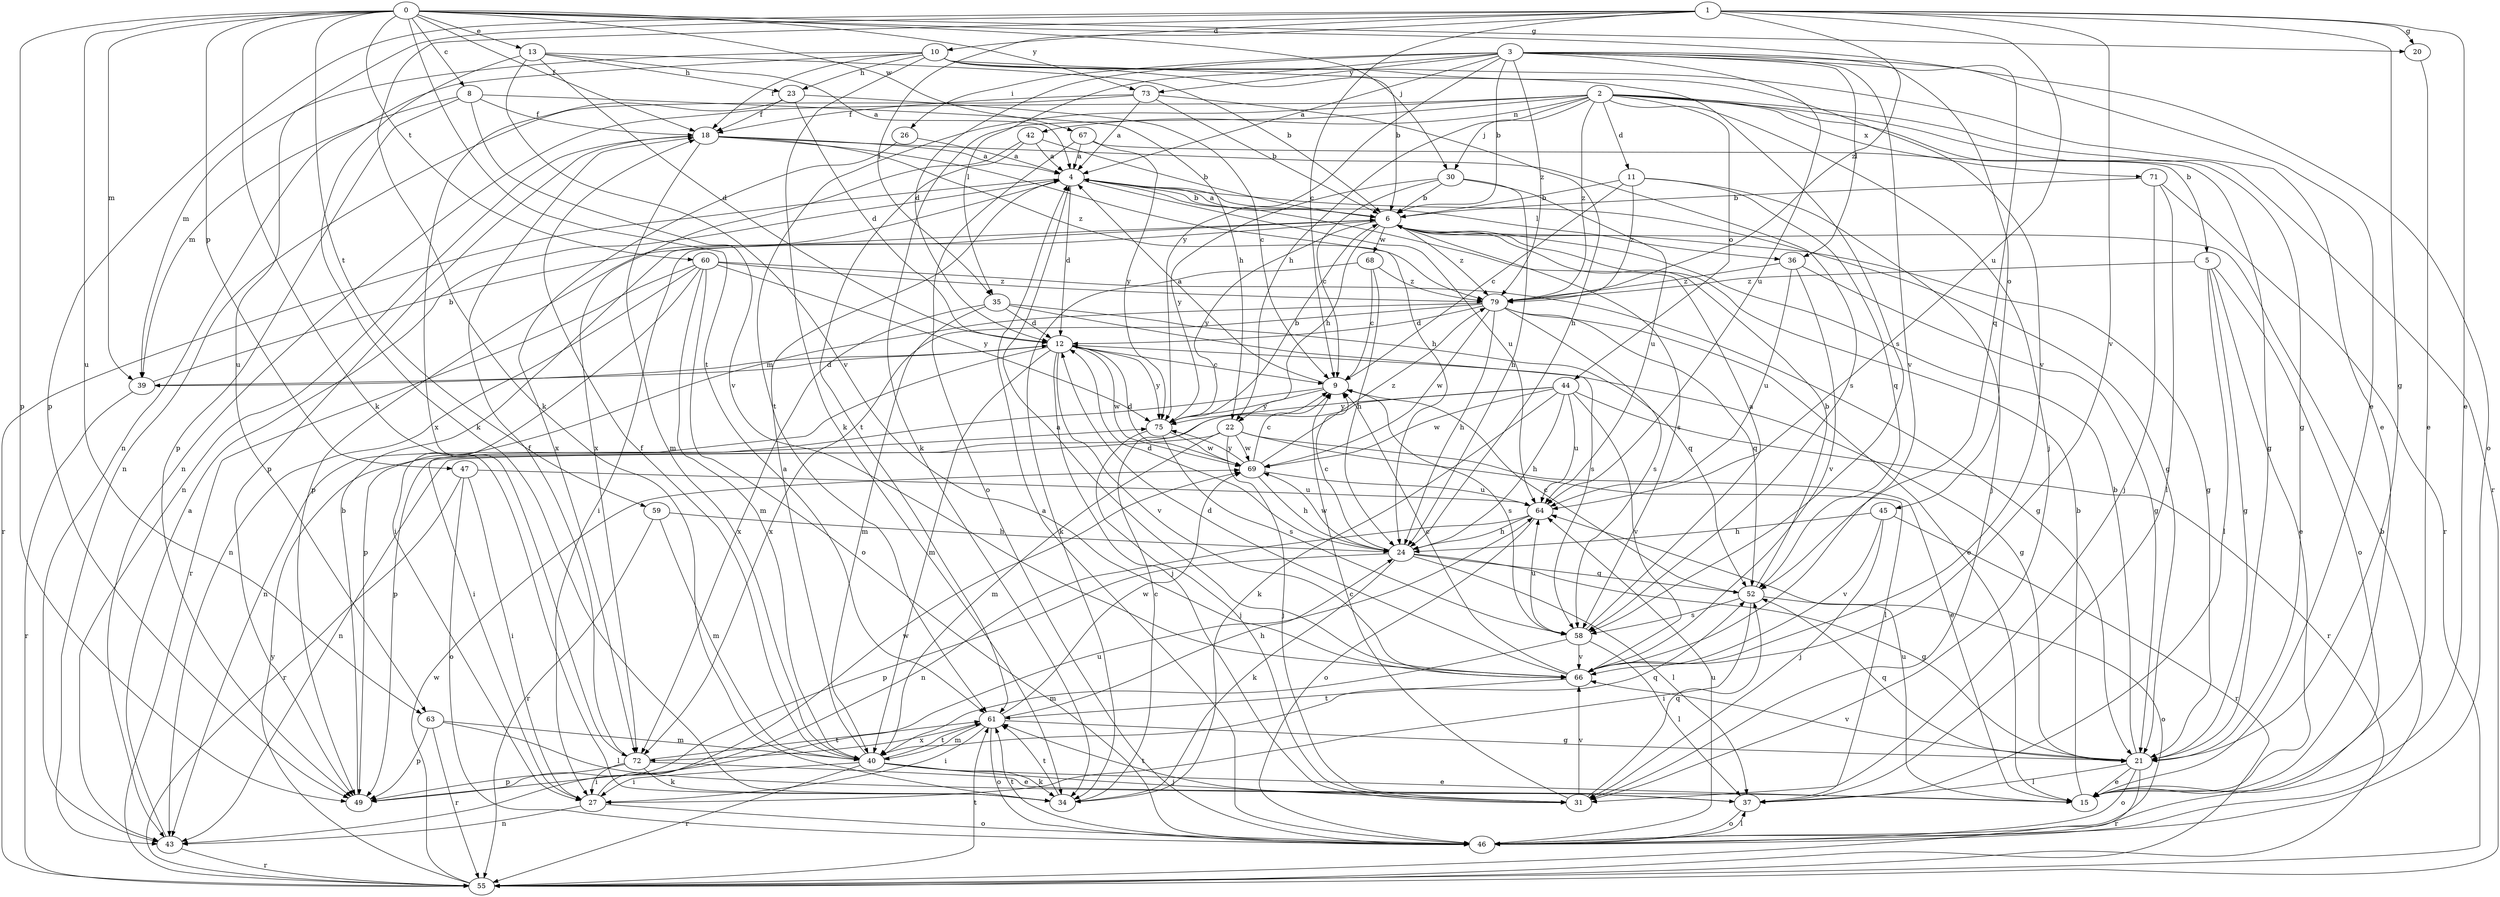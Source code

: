 strict digraph  {
0;
1;
2;
3;
4;
5;
6;
8;
9;
10;
11;
12;
13;
15;
18;
20;
21;
22;
23;
24;
26;
27;
30;
31;
34;
35;
36;
37;
39;
40;
42;
43;
44;
45;
46;
47;
49;
52;
55;
58;
59;
60;
61;
63;
64;
66;
67;
68;
69;
71;
72;
73;
75;
79;
0 -> 8  [label=c];
0 -> 13  [label=e];
0 -> 15  [label=e];
0 -> 18  [label=f];
0 -> 20  [label=g];
0 -> 30  [label=j];
0 -> 34  [label=k];
0 -> 39  [label=m];
0 -> 47  [label=p];
0 -> 49  [label=p];
0 -> 59  [label=t];
0 -> 60  [label=t];
0 -> 61  [label=t];
0 -> 63  [label=u];
0 -> 67  [label=w];
0 -> 73  [label=y];
1 -> 9  [label=c];
1 -> 10  [label=d];
1 -> 15  [label=e];
1 -> 20  [label=g];
1 -> 21  [label=g];
1 -> 34  [label=k];
1 -> 35  [label=l];
1 -> 49  [label=p];
1 -> 63  [label=u];
1 -> 64  [label=u];
1 -> 66  [label=v];
1 -> 79  [label=z];
2 -> 5  [label=b];
2 -> 11  [label=d];
2 -> 21  [label=g];
2 -> 22  [label=h];
2 -> 30  [label=j];
2 -> 31  [label=j];
2 -> 34  [label=k];
2 -> 42  [label=n];
2 -> 43  [label=n];
2 -> 44  [label=o];
2 -> 55  [label=r];
2 -> 61  [label=t];
2 -> 71  [label=x];
2 -> 79  [label=z];
3 -> 4  [label=a];
3 -> 6  [label=b];
3 -> 12  [label=d];
3 -> 26  [label=i];
3 -> 35  [label=l];
3 -> 36  [label=l];
3 -> 45  [label=o];
3 -> 46  [label=o];
3 -> 52  [label=q];
3 -> 64  [label=u];
3 -> 66  [label=v];
3 -> 73  [label=y];
3 -> 75  [label=y];
3 -> 79  [label=z];
4 -> 6  [label=b];
4 -> 12  [label=d];
4 -> 21  [label=g];
4 -> 36  [label=l];
4 -> 49  [label=p];
4 -> 55  [label=r];
4 -> 64  [label=u];
5 -> 15  [label=e];
5 -> 21  [label=g];
5 -> 37  [label=l];
5 -> 46  [label=o];
5 -> 79  [label=z];
6 -> 4  [label=a];
6 -> 21  [label=g];
6 -> 22  [label=h];
6 -> 27  [label=i];
6 -> 58  [label=s];
6 -> 68  [label=w];
6 -> 75  [label=y];
6 -> 79  [label=z];
8 -> 18  [label=f];
8 -> 22  [label=h];
8 -> 39  [label=m];
8 -> 49  [label=p];
8 -> 66  [label=v];
9 -> 4  [label=a];
9 -> 27  [label=i];
9 -> 58  [label=s];
9 -> 75  [label=y];
10 -> 6  [label=b];
10 -> 15  [label=e];
10 -> 18  [label=f];
10 -> 23  [label=h];
10 -> 34  [label=k];
10 -> 39  [label=m];
10 -> 43  [label=n];
10 -> 58  [label=s];
10 -> 66  [label=v];
11 -> 6  [label=b];
11 -> 9  [label=c];
11 -> 31  [label=j];
11 -> 52  [label=q];
11 -> 79  [label=z];
12 -> 9  [label=c];
12 -> 21  [label=g];
12 -> 31  [label=j];
12 -> 39  [label=m];
12 -> 40  [label=m];
12 -> 43  [label=n];
12 -> 66  [label=v];
12 -> 69  [label=w];
12 -> 75  [label=y];
13 -> 4  [label=a];
13 -> 6  [label=b];
13 -> 12  [label=d];
13 -> 23  [label=h];
13 -> 34  [label=k];
13 -> 66  [label=v];
15 -> 6  [label=b];
15 -> 64  [label=u];
18 -> 4  [label=a];
18 -> 24  [label=h];
18 -> 40  [label=m];
18 -> 43  [label=n];
18 -> 49  [label=p];
18 -> 58  [label=s];
18 -> 79  [label=z];
20 -> 15  [label=e];
21 -> 6  [label=b];
21 -> 15  [label=e];
21 -> 37  [label=l];
21 -> 46  [label=o];
21 -> 52  [label=q];
21 -> 55  [label=r];
21 -> 66  [label=v];
22 -> 15  [label=e];
22 -> 31  [label=j];
22 -> 37  [label=l];
22 -> 40  [label=m];
22 -> 43  [label=n];
22 -> 69  [label=w];
23 -> 9  [label=c];
23 -> 12  [label=d];
23 -> 18  [label=f];
23 -> 72  [label=x];
24 -> 9  [label=c];
24 -> 12  [label=d];
24 -> 21  [label=g];
24 -> 34  [label=k];
24 -> 37  [label=l];
24 -> 49  [label=p];
24 -> 52  [label=q];
24 -> 69  [label=w];
26 -> 4  [label=a];
26 -> 72  [label=x];
27 -> 43  [label=n];
27 -> 46  [label=o];
27 -> 69  [label=w];
30 -> 6  [label=b];
30 -> 9  [label=c];
30 -> 24  [label=h];
30 -> 64  [label=u];
30 -> 75  [label=y];
31 -> 9  [label=c];
31 -> 52  [label=q];
31 -> 66  [label=v];
34 -> 9  [label=c];
34 -> 61  [label=t];
35 -> 12  [label=d];
35 -> 40  [label=m];
35 -> 52  [label=q];
35 -> 58  [label=s];
35 -> 72  [label=x];
36 -> 21  [label=g];
36 -> 64  [label=u];
36 -> 66  [label=v];
36 -> 79  [label=z];
37 -> 46  [label=o];
37 -> 61  [label=t];
39 -> 6  [label=b];
39 -> 12  [label=d];
39 -> 55  [label=r];
40 -> 4  [label=a];
40 -> 15  [label=e];
40 -> 18  [label=f];
40 -> 27  [label=i];
40 -> 31  [label=j];
40 -> 34  [label=k];
40 -> 52  [label=q];
40 -> 55  [label=r];
40 -> 61  [label=t];
42 -> 4  [label=a];
42 -> 6  [label=b];
42 -> 61  [label=t];
42 -> 72  [label=x];
43 -> 4  [label=a];
43 -> 55  [label=r];
44 -> 24  [label=h];
44 -> 34  [label=k];
44 -> 49  [label=p];
44 -> 55  [label=r];
44 -> 64  [label=u];
44 -> 66  [label=v];
44 -> 69  [label=w];
44 -> 75  [label=y];
45 -> 24  [label=h];
45 -> 31  [label=j];
45 -> 55  [label=r];
45 -> 66  [label=v];
46 -> 4  [label=a];
46 -> 6  [label=b];
46 -> 37  [label=l];
46 -> 61  [label=t];
46 -> 64  [label=u];
47 -> 27  [label=i];
47 -> 46  [label=o];
47 -> 55  [label=r];
47 -> 64  [label=u];
49 -> 6  [label=b];
49 -> 64  [label=u];
52 -> 6  [label=b];
52 -> 9  [label=c];
52 -> 27  [label=i];
52 -> 46  [label=o];
52 -> 58  [label=s];
55 -> 61  [label=t];
55 -> 69  [label=w];
55 -> 75  [label=y];
58 -> 4  [label=a];
58 -> 37  [label=l];
58 -> 40  [label=m];
58 -> 64  [label=u];
58 -> 66  [label=v];
59 -> 24  [label=h];
59 -> 40  [label=m];
59 -> 55  [label=r];
60 -> 21  [label=g];
60 -> 27  [label=i];
60 -> 40  [label=m];
60 -> 43  [label=n];
60 -> 46  [label=o];
60 -> 55  [label=r];
60 -> 75  [label=y];
60 -> 79  [label=z];
61 -> 21  [label=g];
61 -> 24  [label=h];
61 -> 27  [label=i];
61 -> 40  [label=m];
61 -> 46  [label=o];
61 -> 69  [label=w];
61 -> 72  [label=x];
63 -> 37  [label=l];
63 -> 40  [label=m];
63 -> 49  [label=p];
63 -> 55  [label=r];
64 -> 24  [label=h];
64 -> 43  [label=n];
64 -> 46  [label=o];
66 -> 4  [label=a];
66 -> 9  [label=c];
66 -> 12  [label=d];
66 -> 61  [label=t];
67 -> 4  [label=a];
67 -> 21  [label=g];
67 -> 46  [label=o];
67 -> 75  [label=y];
68 -> 9  [label=c];
68 -> 24  [label=h];
68 -> 34  [label=k];
68 -> 79  [label=z];
69 -> 9  [label=c];
69 -> 12  [label=d];
69 -> 24  [label=h];
69 -> 64  [label=u];
69 -> 75  [label=y];
69 -> 79  [label=z];
71 -> 6  [label=b];
71 -> 31  [label=j];
71 -> 37  [label=l];
71 -> 55  [label=r];
72 -> 15  [label=e];
72 -> 18  [label=f];
72 -> 27  [label=i];
72 -> 34  [label=k];
72 -> 49  [label=p];
72 -> 61  [label=t];
73 -> 4  [label=a];
73 -> 6  [label=b];
73 -> 18  [label=f];
73 -> 24  [label=h];
73 -> 43  [label=n];
75 -> 6  [label=b];
75 -> 31  [label=j];
75 -> 58  [label=s];
75 -> 69  [label=w];
79 -> 12  [label=d];
79 -> 15  [label=e];
79 -> 24  [label=h];
79 -> 49  [label=p];
79 -> 52  [label=q];
79 -> 58  [label=s];
79 -> 69  [label=w];
79 -> 72  [label=x];
}
